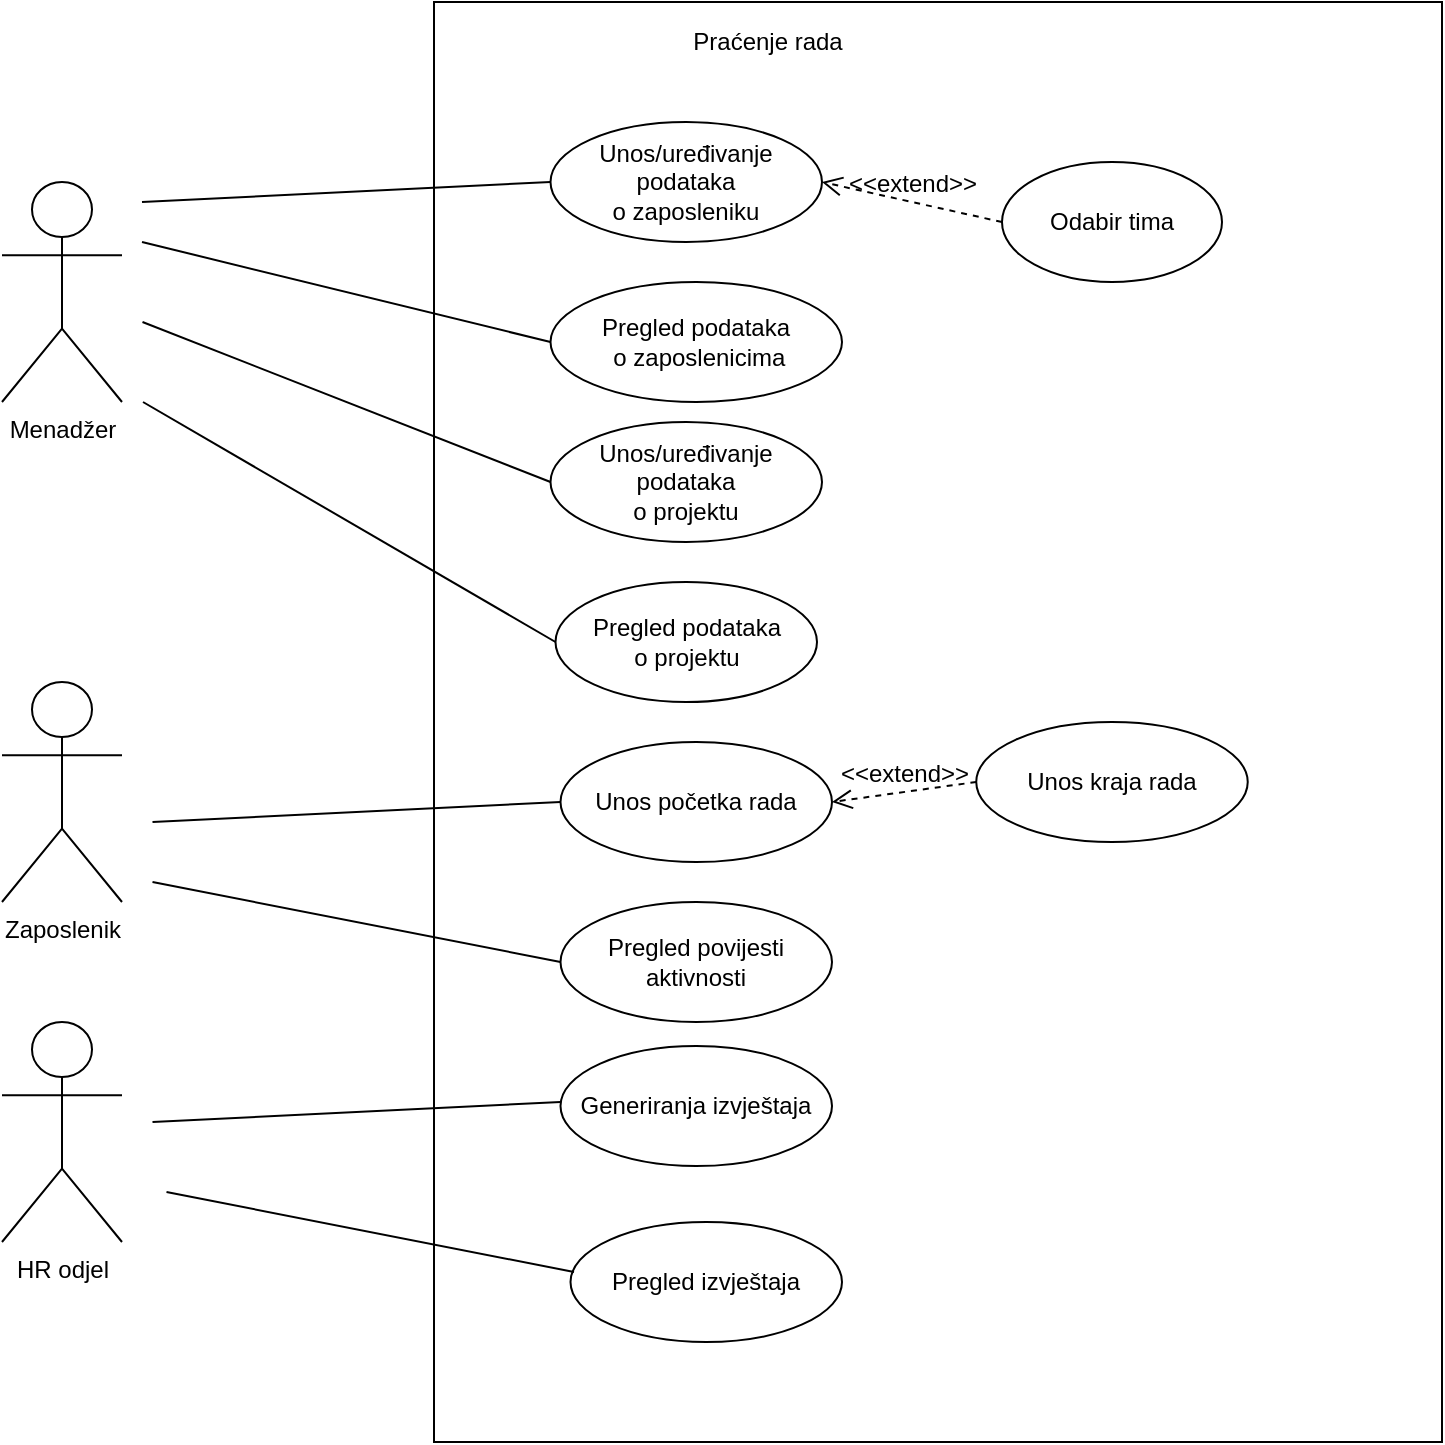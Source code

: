 <mxfile version="24.5.4" type="device">
  <diagram name="Page-1" id="ucVbM3hOwR7mjPt10wgx">
    <mxGraphModel dx="1273" dy="865" grid="0" gridSize="10" guides="1" tooltips="1" connect="1" arrows="1" fold="1" page="1" pageScale="1" pageWidth="2336" pageHeight="1654" math="0" shadow="0">
      <root>
        <mxCell id="0" />
        <mxCell id="1" parent="0" />
        <mxCell id="atplgGEX1ZtIgq6edVkH-113" value="" style="rounded=0;whiteSpace=wrap;html=1;" parent="1" vertex="1">
          <mxGeometry x="316" y="40" width="504" height="720" as="geometry" />
        </mxCell>
        <mxCell id="atplgGEX1ZtIgq6edVkH-114" value="Menadžer" style="shape=umlActor;verticalLabelPosition=bottom;verticalAlign=top;html=1;outlineConnect=0;" parent="1" vertex="1">
          <mxGeometry x="100" y="130" width="60" height="110" as="geometry" />
        </mxCell>
        <mxCell id="atplgGEX1ZtIgq6edVkH-115" value="Praćenje rada" style="text;html=1;strokeColor=none;fillColor=none;align=center;verticalAlign=middle;whiteSpace=wrap;rounded=0;" parent="1" vertex="1">
          <mxGeometry x="386" y="40" width="194" height="40" as="geometry" />
        </mxCell>
        <mxCell id="atplgGEX1ZtIgq6edVkH-120" value="Unos/uređivanje podataka&lt;div&gt;o zaposleniku&lt;/div&gt;" style="ellipse;whiteSpace=wrap;html=1;" parent="1" vertex="1">
          <mxGeometry x="374.25" y="100" width="135.75" height="60" as="geometry" />
        </mxCell>
        <mxCell id="atplgGEX1ZtIgq6edVkH-138" value="Pregled podataka&lt;div&gt;&amp;nbsp;o zaposlenicima&lt;/div&gt;" style="ellipse;whiteSpace=wrap;html=1;" parent="1" vertex="1">
          <mxGeometry x="374.25" y="180" width="145.75" height="60" as="geometry" />
        </mxCell>
        <mxCell id="atplgGEX1ZtIgq6edVkH-145" value="Zaposlenik" style="shape=umlActor;verticalLabelPosition=bottom;verticalAlign=top;html=1;outlineConnect=0;" parent="1" vertex="1">
          <mxGeometry x="100" y="380" width="60" height="110" as="geometry" />
        </mxCell>
        <mxCell id="atplgGEX1ZtIgq6edVkH-152" value="" style="endArrow=none;html=1;rounded=0;entryX=0;entryY=0.5;entryDx=0;entryDy=0;" parent="1" target="atplgGEX1ZtIgq6edVkH-120" edge="1">
          <mxGeometry width="50" height="50" relative="1" as="geometry">
            <mxPoint x="170" y="140" as="sourcePoint" />
            <mxPoint x="210" y="90" as="targetPoint" />
          </mxGeometry>
        </mxCell>
        <mxCell id="atplgGEX1ZtIgq6edVkH-153" value="" style="endArrow=none;html=1;rounded=0;entryX=0;entryY=0.5;entryDx=0;entryDy=0;" parent="1" target="atplgGEX1ZtIgq6edVkH-138" edge="1">
          <mxGeometry width="50" height="50" relative="1" as="geometry">
            <mxPoint x="170" y="160" as="sourcePoint" />
            <mxPoint x="366" y="140" as="targetPoint" />
          </mxGeometry>
        </mxCell>
        <mxCell id="j_2885t-o51xl3E7jDCP-5" value="HR odjel" style="shape=umlActor;verticalLabelPosition=bottom;verticalAlign=top;html=1;outlineConnect=0;" parent="1" vertex="1">
          <mxGeometry x="100" y="550" width="60" height="110" as="geometry" />
        </mxCell>
        <mxCell id="j_2885t-o51xl3E7jDCP-9" value="&amp;lt;&amp;lt;extend&amp;gt;&amp;gt;" style="html=1;verticalAlign=bottom;labelBackgroundColor=none;endArrow=open;endFill=0;dashed=1;rounded=0;fontSize=12;startSize=8;endSize=8;curved=1;entryX=1;entryY=0.5;entryDx=0;entryDy=0;exitX=0;exitY=0.5;exitDx=0;exitDy=0;" parent="1" source="j_2885t-o51xl3E7jDCP-10" target="atplgGEX1ZtIgq6edVkH-120" edge="1">
          <mxGeometry width="160" relative="1" as="geometry">
            <mxPoint x="590" y="170" as="sourcePoint" />
            <mxPoint x="750" y="170" as="targetPoint" />
          </mxGeometry>
        </mxCell>
        <mxCell id="j_2885t-o51xl3E7jDCP-10" value="Odabir tima" style="ellipse;whiteSpace=wrap;html=1;" parent="1" vertex="1">
          <mxGeometry x="600" y="120" width="110" height="60" as="geometry" />
        </mxCell>
        <mxCell id="j_2885t-o51xl3E7jDCP-11" value="Unos/uređivanje podataka&lt;div&gt;o projektu&lt;/div&gt;" style="ellipse;whiteSpace=wrap;html=1;" parent="1" vertex="1">
          <mxGeometry x="374.25" y="250" width="135.75" height="60" as="geometry" />
        </mxCell>
        <mxCell id="j_2885t-o51xl3E7jDCP-12" value="Pregled podataka&lt;div&gt;o projektu&lt;/div&gt;" style="ellipse;whiteSpace=wrap;html=1;" parent="1" vertex="1">
          <mxGeometry x="376.75" y="330" width="130.75" height="60" as="geometry" />
        </mxCell>
        <mxCell id="j_2885t-o51xl3E7jDCP-13" value="" style="endArrow=none;html=1;rounded=0;entryX=0;entryY=0.5;entryDx=0;entryDy=0;" parent="1" target="j_2885t-o51xl3E7jDCP-11" edge="1">
          <mxGeometry width="50" height="50" relative="1" as="geometry">
            <mxPoint x="170.25" y="200" as="sourcePoint" />
            <mxPoint x="374.25" y="250" as="targetPoint" />
          </mxGeometry>
        </mxCell>
        <mxCell id="j_2885t-o51xl3E7jDCP-14" value="" style="endArrow=none;html=1;rounded=0;entryX=0;entryY=0.5;entryDx=0;entryDy=0;" parent="1" target="j_2885t-o51xl3E7jDCP-12" edge="1">
          <mxGeometry width="50" height="50" relative="1" as="geometry">
            <mxPoint x="170.5" y="240" as="sourcePoint" />
            <mxPoint x="374.25" y="320" as="targetPoint" />
          </mxGeometry>
        </mxCell>
        <mxCell id="j_2885t-o51xl3E7jDCP-15" value="Unos početka rada" style="ellipse;whiteSpace=wrap;html=1;" parent="1" vertex="1">
          <mxGeometry x="379.25" y="410" width="135.75" height="60" as="geometry" />
        </mxCell>
        <mxCell id="j_2885t-o51xl3E7jDCP-16" value="Pregled povijesti&lt;div&gt;aktivnosti&lt;/div&gt;" style="ellipse;whiteSpace=wrap;html=1;" parent="1" vertex="1">
          <mxGeometry x="379.25" y="490" width="135.75" height="60" as="geometry" />
        </mxCell>
        <mxCell id="j_2885t-o51xl3E7jDCP-17" value="Unos kraja rada" style="ellipse;whiteSpace=wrap;html=1;" parent="1" vertex="1">
          <mxGeometry x="587.12" y="400" width="135.75" height="60" as="geometry" />
        </mxCell>
        <mxCell id="j_2885t-o51xl3E7jDCP-18" value="&amp;lt;&amp;lt;extend&amp;gt;&amp;gt;" style="html=1;verticalAlign=bottom;labelBackgroundColor=none;endArrow=open;endFill=0;dashed=1;rounded=0;fontSize=12;startSize=8;endSize=8;curved=1;entryX=1;entryY=0.5;entryDx=0;entryDy=0;exitX=0;exitY=0.5;exitDx=0;exitDy=0;" parent="1" source="j_2885t-o51xl3E7jDCP-17" target="j_2885t-o51xl3E7jDCP-15" edge="1">
          <mxGeometry width="160" relative="1" as="geometry">
            <mxPoint x="590" y="530" as="sourcePoint" />
            <mxPoint x="750" y="530" as="targetPoint" />
          </mxGeometry>
        </mxCell>
        <mxCell id="j_2885t-o51xl3E7jDCP-19" value="" style="endArrow=none;html=1;rounded=0;entryX=0;entryY=0.5;entryDx=0;entryDy=0;" parent="1" edge="1">
          <mxGeometry width="50" height="50" relative="1" as="geometry">
            <mxPoint x="175.25" y="450" as="sourcePoint" />
            <mxPoint x="379.25" y="440" as="targetPoint" />
          </mxGeometry>
        </mxCell>
        <mxCell id="j_2885t-o51xl3E7jDCP-20" value="" style="endArrow=none;html=1;rounded=0;entryX=0;entryY=0.5;entryDx=0;entryDy=0;" parent="1" target="j_2885t-o51xl3E7jDCP-16" edge="1">
          <mxGeometry width="50" height="50" relative="1" as="geometry">
            <mxPoint x="175.25" y="480" as="sourcePoint" />
            <mxPoint x="379.25" y="470" as="targetPoint" />
          </mxGeometry>
        </mxCell>
        <mxCell id="j_2885t-o51xl3E7jDCP-22" value="Pregled izvještaja" style="ellipse;whiteSpace=wrap;html=1;" parent="1" vertex="1">
          <mxGeometry x="384.25" y="650" width="135.75" height="60" as="geometry" />
        </mxCell>
        <mxCell id="j_2885t-o51xl3E7jDCP-23" value="Generiranja izvještaja" style="ellipse;whiteSpace=wrap;html=1;" parent="1" vertex="1">
          <mxGeometry x="379.25" y="562" width="135.75" height="60" as="geometry" />
        </mxCell>
        <mxCell id="j_2885t-o51xl3E7jDCP-24" value="" style="endArrow=none;html=1;rounded=0;entryX=0;entryY=0.5;entryDx=0;entryDy=0;" parent="1" edge="1">
          <mxGeometry width="50" height="50" relative="1" as="geometry">
            <mxPoint x="175.25" y="600" as="sourcePoint" />
            <mxPoint x="379.25" y="590" as="targetPoint" />
          </mxGeometry>
        </mxCell>
        <mxCell id="j_2885t-o51xl3E7jDCP-25" value="" style="endArrow=none;html=1;rounded=0;entryX=0;entryY=0.5;entryDx=0;entryDy=0;" parent="1" edge="1">
          <mxGeometry width="50" height="50" relative="1" as="geometry">
            <mxPoint x="182.25" y="635" as="sourcePoint" />
            <mxPoint x="386" y="675" as="targetPoint" />
          </mxGeometry>
        </mxCell>
      </root>
    </mxGraphModel>
  </diagram>
</mxfile>
